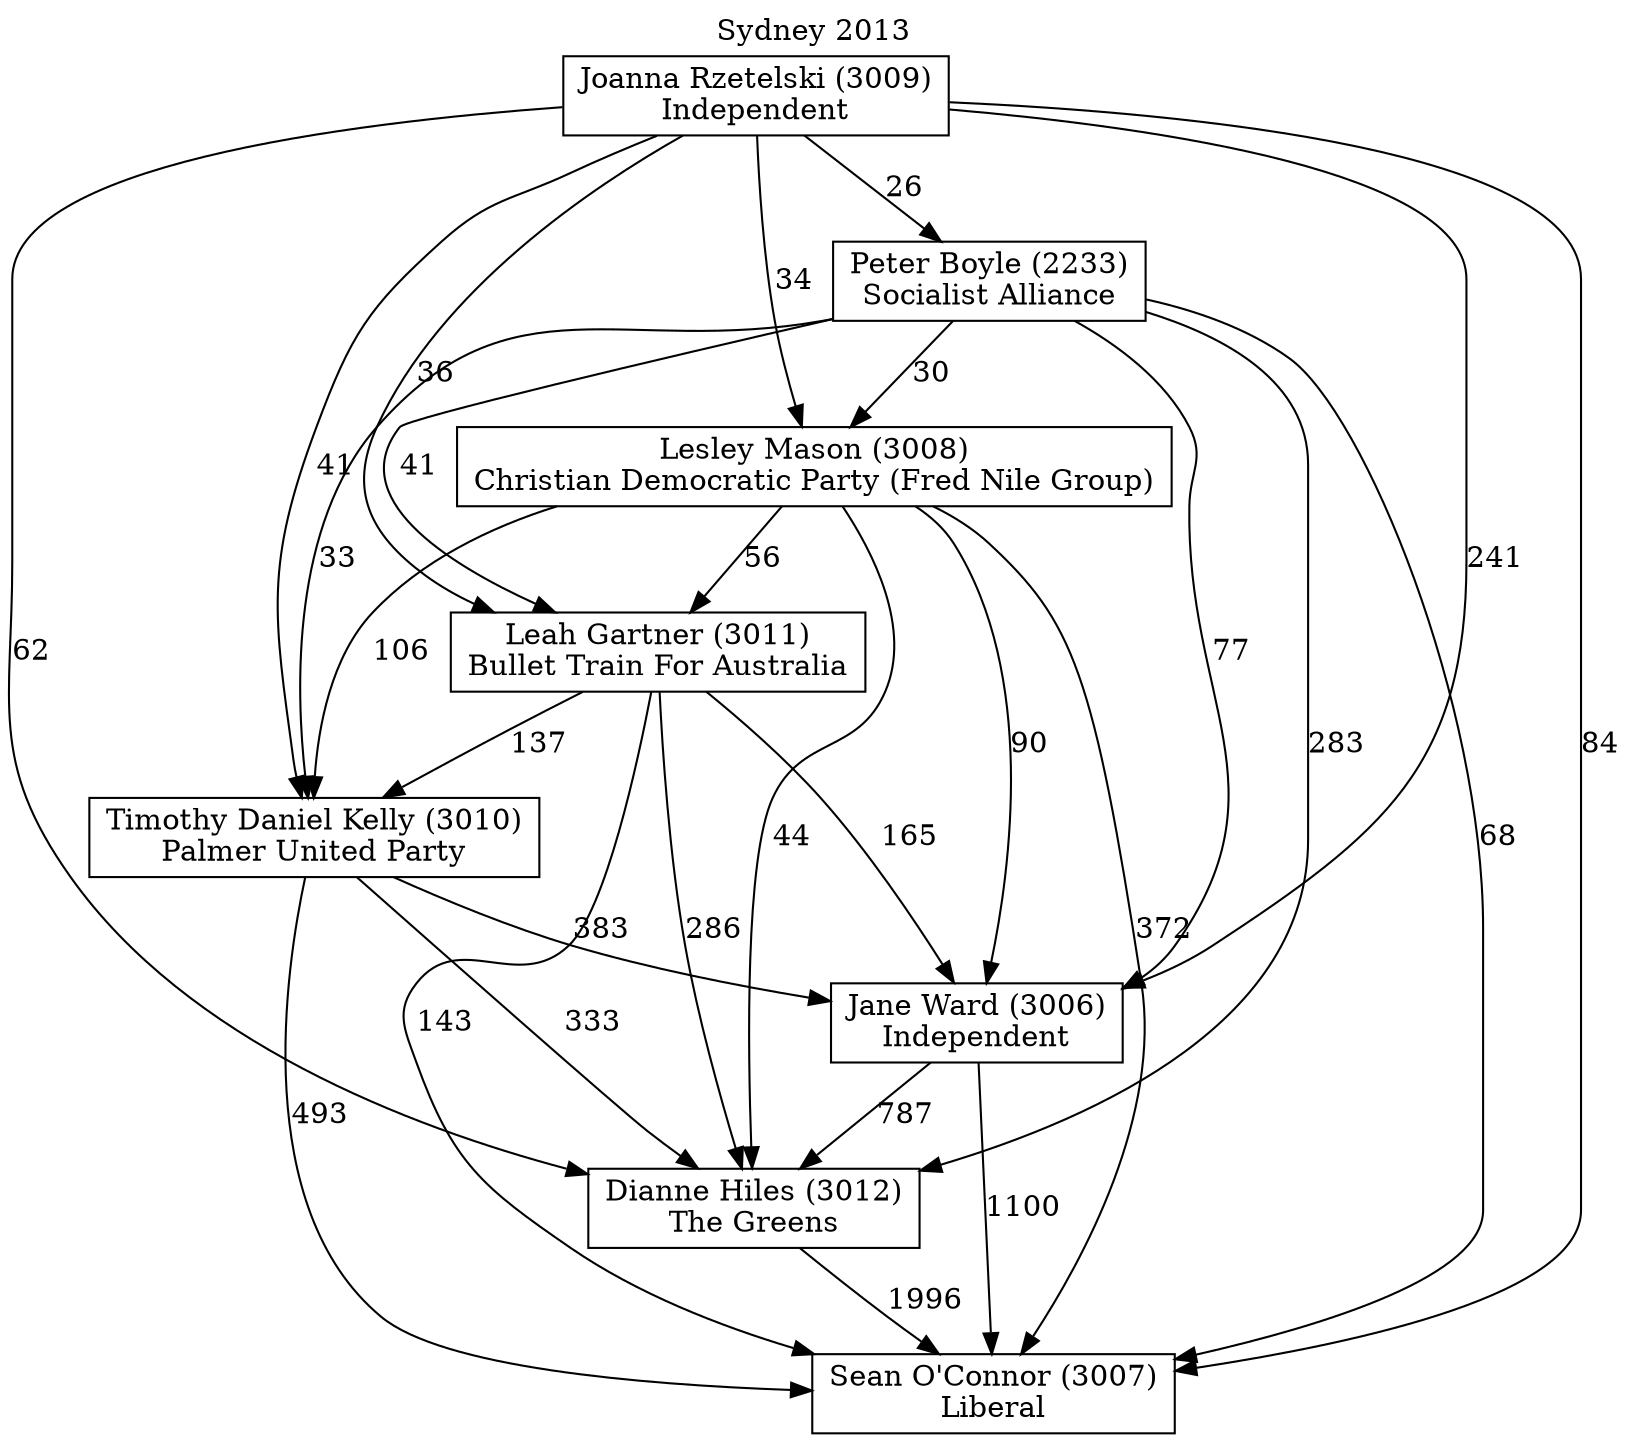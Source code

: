 // House preference flow
digraph "Sean O'Connor (3007)_Sydney_2013" {
	graph [label="Sydney 2013" labelloc=t mclimit=10]
	node [shape=box]
	"Sean O'Connor (3007)" [label="Sean O'Connor (3007)
Liberal"]
	"Dianne Hiles (3012)" [label="Dianne Hiles (3012)
The Greens"]
	"Jane Ward (3006)" [label="Jane Ward (3006)
Independent"]
	"Timothy Daniel Kelly (3010)" [label="Timothy Daniel Kelly (3010)
Palmer United Party"]
	"Leah Gartner (3011)" [label="Leah Gartner (3011)
Bullet Train For Australia"]
	"Lesley Mason (3008)" [label="Lesley Mason (3008)
Christian Democratic Party (Fred Nile Group)"]
	"Peter Boyle (2233)" [label="Peter Boyle (2233)
Socialist Alliance"]
	"Joanna Rzetelski (3009)" [label="Joanna Rzetelski (3009)
Independent"]
	"Dianne Hiles (3012)" -> "Sean O'Connor (3007)" [label=1996]
	"Jane Ward (3006)" -> "Dianne Hiles (3012)" [label=787]
	"Timothy Daniel Kelly (3010)" -> "Jane Ward (3006)" [label=383]
	"Leah Gartner (3011)" -> "Timothy Daniel Kelly (3010)" [label=137]
	"Lesley Mason (3008)" -> "Leah Gartner (3011)" [label=56]
	"Peter Boyle (2233)" -> "Lesley Mason (3008)" [label=30]
	"Joanna Rzetelski (3009)" -> "Peter Boyle (2233)" [label=26]
	"Jane Ward (3006)" -> "Sean O'Connor (3007)" [label=1100]
	"Timothy Daniel Kelly (3010)" -> "Sean O'Connor (3007)" [label=493]
	"Leah Gartner (3011)" -> "Sean O'Connor (3007)" [label=143]
	"Lesley Mason (3008)" -> "Sean O'Connor (3007)" [label=372]
	"Peter Boyle (2233)" -> "Sean O'Connor (3007)" [label=68]
	"Joanna Rzetelski (3009)" -> "Sean O'Connor (3007)" [label=84]
	"Joanna Rzetelski (3009)" -> "Lesley Mason (3008)" [label=34]
	"Peter Boyle (2233)" -> "Leah Gartner (3011)" [label=41]
	"Joanna Rzetelski (3009)" -> "Leah Gartner (3011)" [label=36]
	"Lesley Mason (3008)" -> "Timothy Daniel Kelly (3010)" [label=106]
	"Peter Boyle (2233)" -> "Timothy Daniel Kelly (3010)" [label=33]
	"Joanna Rzetelski (3009)" -> "Timothy Daniel Kelly (3010)" [label=41]
	"Leah Gartner (3011)" -> "Jane Ward (3006)" [label=165]
	"Lesley Mason (3008)" -> "Jane Ward (3006)" [label=90]
	"Peter Boyle (2233)" -> "Jane Ward (3006)" [label=77]
	"Joanna Rzetelski (3009)" -> "Jane Ward (3006)" [label=241]
	"Timothy Daniel Kelly (3010)" -> "Dianne Hiles (3012)" [label=333]
	"Leah Gartner (3011)" -> "Dianne Hiles (3012)" [label=286]
	"Lesley Mason (3008)" -> "Dianne Hiles (3012)" [label=44]
	"Peter Boyle (2233)" -> "Dianne Hiles (3012)" [label=283]
	"Joanna Rzetelski (3009)" -> "Dianne Hiles (3012)" [label=62]
}
